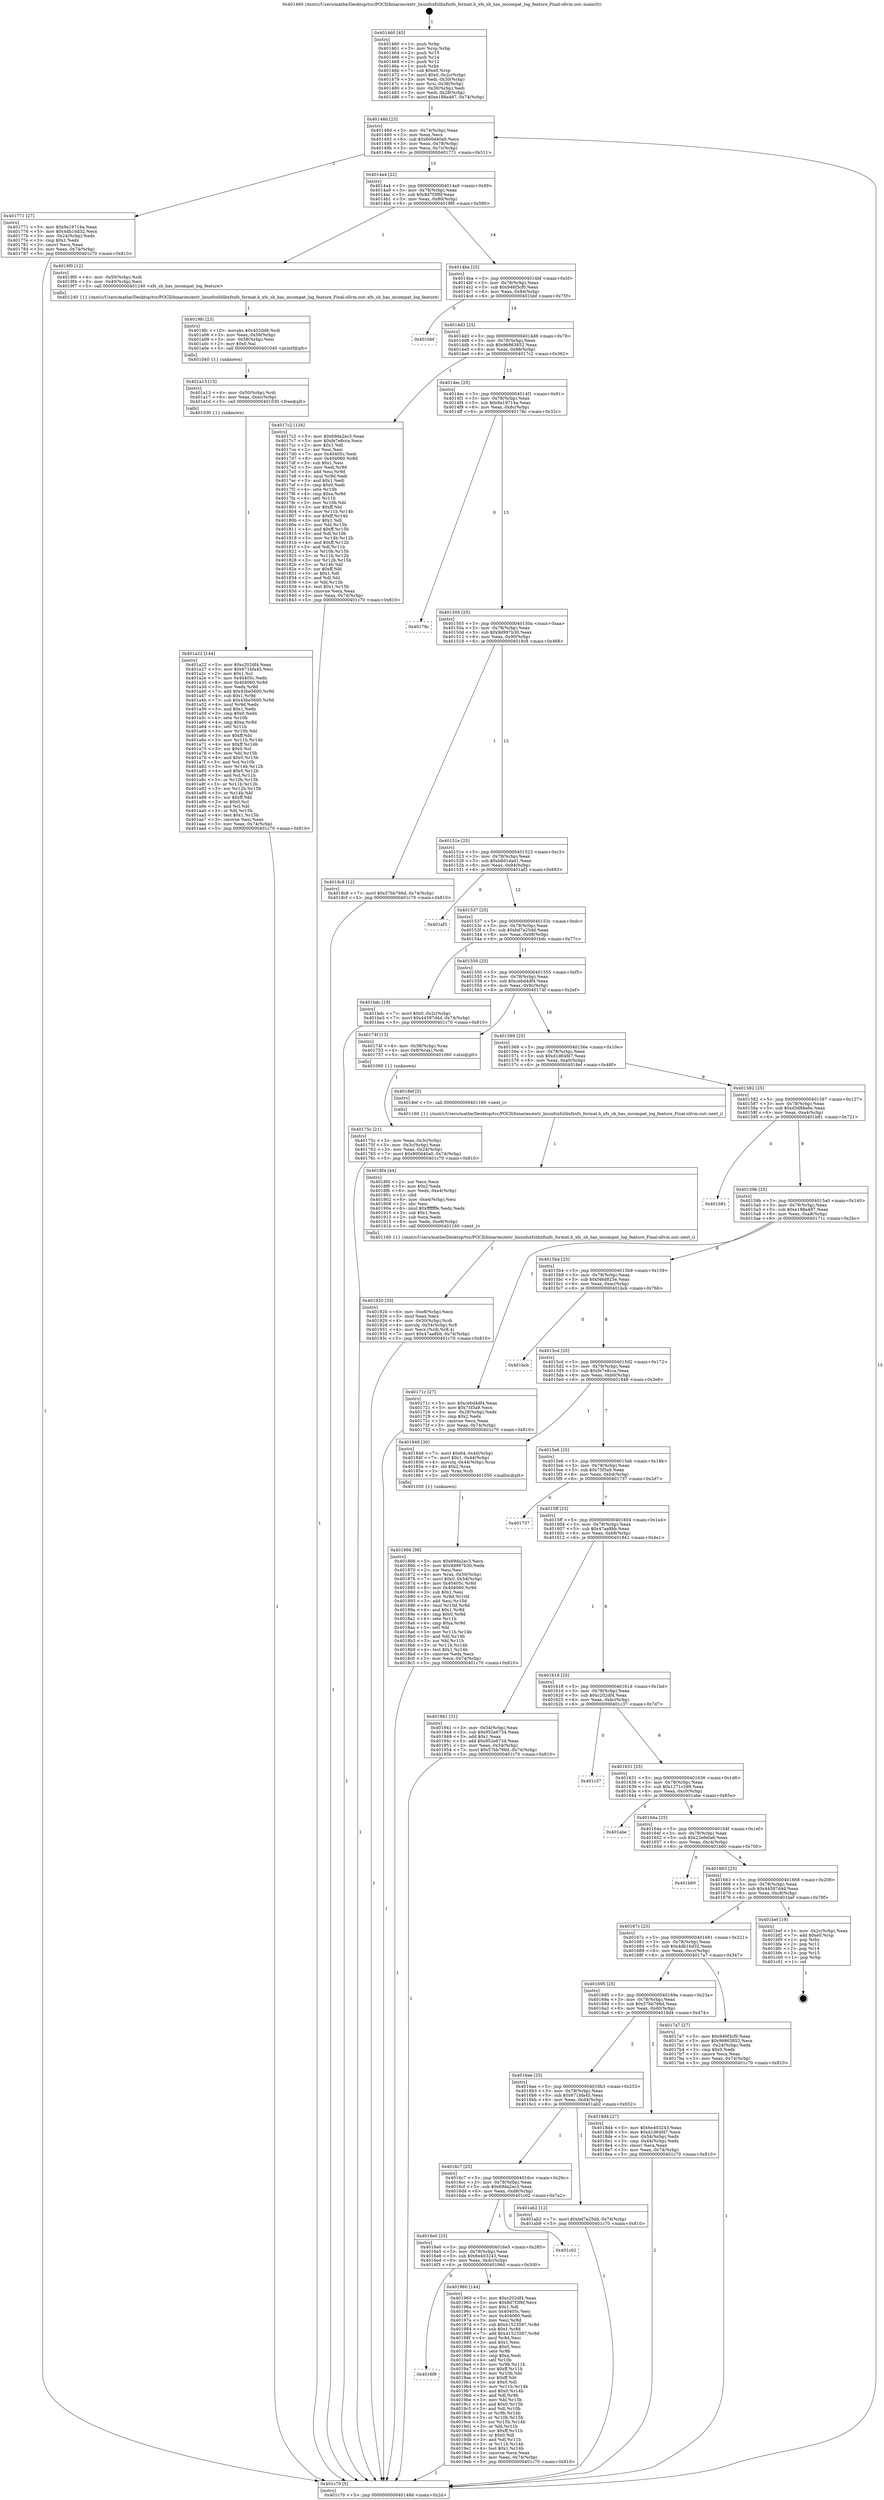 digraph "0x401460" {
  label = "0x401460 (/mnt/c/Users/mathe/Desktop/tcc/POCII/binaries/extr_linuxfsxfslibxfsxfs_format.h_xfs_sb_has_incompat_log_feature_Final-ollvm.out::main(0))"
  labelloc = "t"
  node[shape=record]

  Entry [label="",width=0.3,height=0.3,shape=circle,fillcolor=black,style=filled]
  "0x40148d" [label="{
     0x40148d [23]\l
     | [instrs]\l
     &nbsp;&nbsp;0x40148d \<+3\>: mov -0x74(%rbp),%eax\l
     &nbsp;&nbsp;0x401490 \<+2\>: mov %eax,%ecx\l
     &nbsp;&nbsp;0x401492 \<+6\>: sub $0x800d40a0,%ecx\l
     &nbsp;&nbsp;0x401498 \<+3\>: mov %eax,-0x78(%rbp)\l
     &nbsp;&nbsp;0x40149b \<+3\>: mov %ecx,-0x7c(%rbp)\l
     &nbsp;&nbsp;0x40149e \<+6\>: je 0000000000401771 \<main+0x311\>\l
  }"]
  "0x401771" [label="{
     0x401771 [27]\l
     | [instrs]\l
     &nbsp;&nbsp;0x401771 \<+5\>: mov $0x9a19714a,%eax\l
     &nbsp;&nbsp;0x401776 \<+5\>: mov $0x4db16d32,%ecx\l
     &nbsp;&nbsp;0x40177b \<+3\>: mov -0x24(%rbp),%edx\l
     &nbsp;&nbsp;0x40177e \<+3\>: cmp $0x1,%edx\l
     &nbsp;&nbsp;0x401781 \<+3\>: cmovl %ecx,%eax\l
     &nbsp;&nbsp;0x401784 \<+3\>: mov %eax,-0x74(%rbp)\l
     &nbsp;&nbsp;0x401787 \<+5\>: jmp 0000000000401c70 \<main+0x810\>\l
  }"]
  "0x4014a4" [label="{
     0x4014a4 [22]\l
     | [instrs]\l
     &nbsp;&nbsp;0x4014a4 \<+5\>: jmp 00000000004014a9 \<main+0x49\>\l
     &nbsp;&nbsp;0x4014a9 \<+3\>: mov -0x78(%rbp),%eax\l
     &nbsp;&nbsp;0x4014ac \<+5\>: sub $0x8d7f3f6f,%eax\l
     &nbsp;&nbsp;0x4014b1 \<+3\>: mov %eax,-0x80(%rbp)\l
     &nbsp;&nbsp;0x4014b4 \<+6\>: je 00000000004019f0 \<main+0x590\>\l
  }"]
  Exit [label="",width=0.3,height=0.3,shape=circle,fillcolor=black,style=filled,peripheries=2]
  "0x4019f0" [label="{
     0x4019f0 [12]\l
     | [instrs]\l
     &nbsp;&nbsp;0x4019f0 \<+4\>: mov -0x50(%rbp),%rdi\l
     &nbsp;&nbsp;0x4019f4 \<+3\>: mov -0x40(%rbp),%esi\l
     &nbsp;&nbsp;0x4019f7 \<+5\>: call 0000000000401240 \<xfs_sb_has_incompat_log_feature\>\l
     | [calls]\l
     &nbsp;&nbsp;0x401240 \{1\} (/mnt/c/Users/mathe/Desktop/tcc/POCII/binaries/extr_linuxfsxfslibxfsxfs_format.h_xfs_sb_has_incompat_log_feature_Final-ollvm.out::xfs_sb_has_incompat_log_feature)\l
  }"]
  "0x4014ba" [label="{
     0x4014ba [25]\l
     | [instrs]\l
     &nbsp;&nbsp;0x4014ba \<+5\>: jmp 00000000004014bf \<main+0x5f\>\l
     &nbsp;&nbsp;0x4014bf \<+3\>: mov -0x78(%rbp),%eax\l
     &nbsp;&nbsp;0x4014c2 \<+5\>: sub $0x946f3cf0,%eax\l
     &nbsp;&nbsp;0x4014c7 \<+6\>: mov %eax,-0x84(%rbp)\l
     &nbsp;&nbsp;0x4014cd \<+6\>: je 0000000000401bbf \<main+0x75f\>\l
  }"]
  "0x401a22" [label="{
     0x401a22 [144]\l
     | [instrs]\l
     &nbsp;&nbsp;0x401a22 \<+5\>: mov $0xc202df4,%eax\l
     &nbsp;&nbsp;0x401a27 \<+5\>: mov $0x671bfa45,%esi\l
     &nbsp;&nbsp;0x401a2c \<+2\>: mov $0x1,%cl\l
     &nbsp;&nbsp;0x401a2e \<+7\>: mov 0x40405c,%edx\l
     &nbsp;&nbsp;0x401a35 \<+8\>: mov 0x404060,%r8d\l
     &nbsp;&nbsp;0x401a3d \<+3\>: mov %edx,%r9d\l
     &nbsp;&nbsp;0x401a40 \<+7\>: add $0x43be5600,%r9d\l
     &nbsp;&nbsp;0x401a47 \<+4\>: sub $0x1,%r9d\l
     &nbsp;&nbsp;0x401a4b \<+7\>: sub $0x43be5600,%r9d\l
     &nbsp;&nbsp;0x401a52 \<+4\>: imul %r9d,%edx\l
     &nbsp;&nbsp;0x401a56 \<+3\>: and $0x1,%edx\l
     &nbsp;&nbsp;0x401a59 \<+3\>: cmp $0x0,%edx\l
     &nbsp;&nbsp;0x401a5c \<+4\>: sete %r10b\l
     &nbsp;&nbsp;0x401a60 \<+4\>: cmp $0xa,%r8d\l
     &nbsp;&nbsp;0x401a64 \<+4\>: setl %r11b\l
     &nbsp;&nbsp;0x401a68 \<+3\>: mov %r10b,%bl\l
     &nbsp;&nbsp;0x401a6b \<+3\>: xor $0xff,%bl\l
     &nbsp;&nbsp;0x401a6e \<+3\>: mov %r11b,%r14b\l
     &nbsp;&nbsp;0x401a71 \<+4\>: xor $0xff,%r14b\l
     &nbsp;&nbsp;0x401a75 \<+3\>: xor $0x0,%cl\l
     &nbsp;&nbsp;0x401a78 \<+3\>: mov %bl,%r15b\l
     &nbsp;&nbsp;0x401a7b \<+4\>: and $0x0,%r15b\l
     &nbsp;&nbsp;0x401a7f \<+3\>: and %cl,%r10b\l
     &nbsp;&nbsp;0x401a82 \<+3\>: mov %r14b,%r12b\l
     &nbsp;&nbsp;0x401a85 \<+4\>: and $0x0,%r12b\l
     &nbsp;&nbsp;0x401a89 \<+3\>: and %cl,%r11b\l
     &nbsp;&nbsp;0x401a8c \<+3\>: or %r10b,%r15b\l
     &nbsp;&nbsp;0x401a8f \<+3\>: or %r11b,%r12b\l
     &nbsp;&nbsp;0x401a92 \<+3\>: xor %r12b,%r15b\l
     &nbsp;&nbsp;0x401a95 \<+3\>: or %r14b,%bl\l
     &nbsp;&nbsp;0x401a98 \<+3\>: xor $0xff,%bl\l
     &nbsp;&nbsp;0x401a9b \<+3\>: or $0x0,%cl\l
     &nbsp;&nbsp;0x401a9e \<+2\>: and %cl,%bl\l
     &nbsp;&nbsp;0x401aa0 \<+3\>: or %bl,%r15b\l
     &nbsp;&nbsp;0x401aa3 \<+4\>: test $0x1,%r15b\l
     &nbsp;&nbsp;0x401aa7 \<+3\>: cmovne %esi,%eax\l
     &nbsp;&nbsp;0x401aaa \<+3\>: mov %eax,-0x74(%rbp)\l
     &nbsp;&nbsp;0x401aad \<+5\>: jmp 0000000000401c70 \<main+0x810\>\l
  }"]
  "0x401bbf" [label="{
     0x401bbf\l
  }", style=dashed]
  "0x4014d3" [label="{
     0x4014d3 [25]\l
     | [instrs]\l
     &nbsp;&nbsp;0x4014d3 \<+5\>: jmp 00000000004014d8 \<main+0x78\>\l
     &nbsp;&nbsp;0x4014d8 \<+3\>: mov -0x78(%rbp),%eax\l
     &nbsp;&nbsp;0x4014db \<+5\>: sub $0x96863852,%eax\l
     &nbsp;&nbsp;0x4014e0 \<+6\>: mov %eax,-0x88(%rbp)\l
     &nbsp;&nbsp;0x4014e6 \<+6\>: je 00000000004017c2 \<main+0x362\>\l
  }"]
  "0x401a13" [label="{
     0x401a13 [15]\l
     | [instrs]\l
     &nbsp;&nbsp;0x401a13 \<+4\>: mov -0x50(%rbp),%rdi\l
     &nbsp;&nbsp;0x401a17 \<+6\>: mov %eax,-0xec(%rbp)\l
     &nbsp;&nbsp;0x401a1d \<+5\>: call 0000000000401030 \<free@plt\>\l
     | [calls]\l
     &nbsp;&nbsp;0x401030 \{1\} (unknown)\l
  }"]
  "0x4017c2" [label="{
     0x4017c2 [134]\l
     | [instrs]\l
     &nbsp;&nbsp;0x4017c2 \<+5\>: mov $0x69da2ec3,%eax\l
     &nbsp;&nbsp;0x4017c7 \<+5\>: mov $0xfe7e8cca,%ecx\l
     &nbsp;&nbsp;0x4017cc \<+2\>: mov $0x1,%dl\l
     &nbsp;&nbsp;0x4017ce \<+2\>: xor %esi,%esi\l
     &nbsp;&nbsp;0x4017d0 \<+7\>: mov 0x40405c,%edi\l
     &nbsp;&nbsp;0x4017d7 \<+8\>: mov 0x404060,%r8d\l
     &nbsp;&nbsp;0x4017df \<+3\>: sub $0x1,%esi\l
     &nbsp;&nbsp;0x4017e2 \<+3\>: mov %edi,%r9d\l
     &nbsp;&nbsp;0x4017e5 \<+3\>: add %esi,%r9d\l
     &nbsp;&nbsp;0x4017e8 \<+4\>: imul %r9d,%edi\l
     &nbsp;&nbsp;0x4017ec \<+3\>: and $0x1,%edi\l
     &nbsp;&nbsp;0x4017ef \<+3\>: cmp $0x0,%edi\l
     &nbsp;&nbsp;0x4017f2 \<+4\>: sete %r10b\l
     &nbsp;&nbsp;0x4017f6 \<+4\>: cmp $0xa,%r8d\l
     &nbsp;&nbsp;0x4017fa \<+4\>: setl %r11b\l
     &nbsp;&nbsp;0x4017fe \<+3\>: mov %r10b,%bl\l
     &nbsp;&nbsp;0x401801 \<+3\>: xor $0xff,%bl\l
     &nbsp;&nbsp;0x401804 \<+3\>: mov %r11b,%r14b\l
     &nbsp;&nbsp;0x401807 \<+4\>: xor $0xff,%r14b\l
     &nbsp;&nbsp;0x40180b \<+3\>: xor $0x1,%dl\l
     &nbsp;&nbsp;0x40180e \<+3\>: mov %bl,%r15b\l
     &nbsp;&nbsp;0x401811 \<+4\>: and $0xff,%r15b\l
     &nbsp;&nbsp;0x401815 \<+3\>: and %dl,%r10b\l
     &nbsp;&nbsp;0x401818 \<+3\>: mov %r14b,%r12b\l
     &nbsp;&nbsp;0x40181b \<+4\>: and $0xff,%r12b\l
     &nbsp;&nbsp;0x40181f \<+3\>: and %dl,%r11b\l
     &nbsp;&nbsp;0x401822 \<+3\>: or %r10b,%r15b\l
     &nbsp;&nbsp;0x401825 \<+3\>: or %r11b,%r12b\l
     &nbsp;&nbsp;0x401828 \<+3\>: xor %r12b,%r15b\l
     &nbsp;&nbsp;0x40182b \<+3\>: or %r14b,%bl\l
     &nbsp;&nbsp;0x40182e \<+3\>: xor $0xff,%bl\l
     &nbsp;&nbsp;0x401831 \<+3\>: or $0x1,%dl\l
     &nbsp;&nbsp;0x401834 \<+2\>: and %dl,%bl\l
     &nbsp;&nbsp;0x401836 \<+3\>: or %bl,%r15b\l
     &nbsp;&nbsp;0x401839 \<+4\>: test $0x1,%r15b\l
     &nbsp;&nbsp;0x40183d \<+3\>: cmovne %ecx,%eax\l
     &nbsp;&nbsp;0x401840 \<+3\>: mov %eax,-0x74(%rbp)\l
     &nbsp;&nbsp;0x401843 \<+5\>: jmp 0000000000401c70 \<main+0x810\>\l
  }"]
  "0x4014ec" [label="{
     0x4014ec [25]\l
     | [instrs]\l
     &nbsp;&nbsp;0x4014ec \<+5\>: jmp 00000000004014f1 \<main+0x91\>\l
     &nbsp;&nbsp;0x4014f1 \<+3\>: mov -0x78(%rbp),%eax\l
     &nbsp;&nbsp;0x4014f4 \<+5\>: sub $0x9a19714a,%eax\l
     &nbsp;&nbsp;0x4014f9 \<+6\>: mov %eax,-0x8c(%rbp)\l
     &nbsp;&nbsp;0x4014ff \<+6\>: je 000000000040178c \<main+0x32c\>\l
  }"]
  "0x4019fc" [label="{
     0x4019fc [23]\l
     | [instrs]\l
     &nbsp;&nbsp;0x4019fc \<+10\>: movabs $0x4020d6,%rdi\l
     &nbsp;&nbsp;0x401a06 \<+3\>: mov %eax,-0x58(%rbp)\l
     &nbsp;&nbsp;0x401a09 \<+3\>: mov -0x58(%rbp),%esi\l
     &nbsp;&nbsp;0x401a0c \<+2\>: mov $0x0,%al\l
     &nbsp;&nbsp;0x401a0e \<+5\>: call 0000000000401040 \<printf@plt\>\l
     | [calls]\l
     &nbsp;&nbsp;0x401040 \{1\} (unknown)\l
  }"]
  "0x40178c" [label="{
     0x40178c\l
  }", style=dashed]
  "0x401505" [label="{
     0x401505 [25]\l
     | [instrs]\l
     &nbsp;&nbsp;0x401505 \<+5\>: jmp 000000000040150a \<main+0xaa\>\l
     &nbsp;&nbsp;0x40150a \<+3\>: mov -0x78(%rbp),%eax\l
     &nbsp;&nbsp;0x40150d \<+5\>: sub $0x9d997b30,%eax\l
     &nbsp;&nbsp;0x401512 \<+6\>: mov %eax,-0x90(%rbp)\l
     &nbsp;&nbsp;0x401518 \<+6\>: je 00000000004018c8 \<main+0x468\>\l
  }"]
  "0x4016f9" [label="{
     0x4016f9\l
  }", style=dashed]
  "0x4018c8" [label="{
     0x4018c8 [12]\l
     | [instrs]\l
     &nbsp;&nbsp;0x4018c8 \<+7\>: movl $0x57bb766d,-0x74(%rbp)\l
     &nbsp;&nbsp;0x4018cf \<+5\>: jmp 0000000000401c70 \<main+0x810\>\l
  }"]
  "0x40151e" [label="{
     0x40151e [25]\l
     | [instrs]\l
     &nbsp;&nbsp;0x40151e \<+5\>: jmp 0000000000401523 \<main+0xc3\>\l
     &nbsp;&nbsp;0x401523 \<+3\>: mov -0x78(%rbp),%eax\l
     &nbsp;&nbsp;0x401526 \<+5\>: sub $0xb8d1dad1,%eax\l
     &nbsp;&nbsp;0x40152b \<+6\>: mov %eax,-0x94(%rbp)\l
     &nbsp;&nbsp;0x401531 \<+6\>: je 0000000000401af3 \<main+0x693\>\l
  }"]
  "0x401960" [label="{
     0x401960 [144]\l
     | [instrs]\l
     &nbsp;&nbsp;0x401960 \<+5\>: mov $0xc202df4,%eax\l
     &nbsp;&nbsp;0x401965 \<+5\>: mov $0x8d7f3f6f,%ecx\l
     &nbsp;&nbsp;0x40196a \<+2\>: mov $0x1,%dl\l
     &nbsp;&nbsp;0x40196c \<+7\>: mov 0x40405c,%esi\l
     &nbsp;&nbsp;0x401973 \<+7\>: mov 0x404060,%edi\l
     &nbsp;&nbsp;0x40197a \<+3\>: mov %esi,%r8d\l
     &nbsp;&nbsp;0x40197d \<+7\>: sub $0x41523587,%r8d\l
     &nbsp;&nbsp;0x401984 \<+4\>: sub $0x1,%r8d\l
     &nbsp;&nbsp;0x401988 \<+7\>: add $0x41523587,%r8d\l
     &nbsp;&nbsp;0x40198f \<+4\>: imul %r8d,%esi\l
     &nbsp;&nbsp;0x401993 \<+3\>: and $0x1,%esi\l
     &nbsp;&nbsp;0x401996 \<+3\>: cmp $0x0,%esi\l
     &nbsp;&nbsp;0x401999 \<+4\>: sete %r9b\l
     &nbsp;&nbsp;0x40199d \<+3\>: cmp $0xa,%edi\l
     &nbsp;&nbsp;0x4019a0 \<+4\>: setl %r10b\l
     &nbsp;&nbsp;0x4019a4 \<+3\>: mov %r9b,%r11b\l
     &nbsp;&nbsp;0x4019a7 \<+4\>: xor $0xff,%r11b\l
     &nbsp;&nbsp;0x4019ab \<+3\>: mov %r10b,%bl\l
     &nbsp;&nbsp;0x4019ae \<+3\>: xor $0xff,%bl\l
     &nbsp;&nbsp;0x4019b1 \<+3\>: xor $0x0,%dl\l
     &nbsp;&nbsp;0x4019b4 \<+3\>: mov %r11b,%r14b\l
     &nbsp;&nbsp;0x4019b7 \<+4\>: and $0x0,%r14b\l
     &nbsp;&nbsp;0x4019bb \<+3\>: and %dl,%r9b\l
     &nbsp;&nbsp;0x4019be \<+3\>: mov %bl,%r15b\l
     &nbsp;&nbsp;0x4019c1 \<+4\>: and $0x0,%r15b\l
     &nbsp;&nbsp;0x4019c5 \<+3\>: and %dl,%r10b\l
     &nbsp;&nbsp;0x4019c8 \<+3\>: or %r9b,%r14b\l
     &nbsp;&nbsp;0x4019cb \<+3\>: or %r10b,%r15b\l
     &nbsp;&nbsp;0x4019ce \<+3\>: xor %r15b,%r14b\l
     &nbsp;&nbsp;0x4019d1 \<+3\>: or %bl,%r11b\l
     &nbsp;&nbsp;0x4019d4 \<+4\>: xor $0xff,%r11b\l
     &nbsp;&nbsp;0x4019d8 \<+3\>: or $0x0,%dl\l
     &nbsp;&nbsp;0x4019db \<+3\>: and %dl,%r11b\l
     &nbsp;&nbsp;0x4019de \<+3\>: or %r11b,%r14b\l
     &nbsp;&nbsp;0x4019e1 \<+4\>: test $0x1,%r14b\l
     &nbsp;&nbsp;0x4019e5 \<+3\>: cmovne %ecx,%eax\l
     &nbsp;&nbsp;0x4019e8 \<+3\>: mov %eax,-0x74(%rbp)\l
     &nbsp;&nbsp;0x4019eb \<+5\>: jmp 0000000000401c70 \<main+0x810\>\l
  }"]
  "0x401af3" [label="{
     0x401af3\l
  }", style=dashed]
  "0x401537" [label="{
     0x401537 [25]\l
     | [instrs]\l
     &nbsp;&nbsp;0x401537 \<+5\>: jmp 000000000040153c \<main+0xdc\>\l
     &nbsp;&nbsp;0x40153c \<+3\>: mov -0x78(%rbp),%eax\l
     &nbsp;&nbsp;0x40153f \<+5\>: sub $0xbd7a25dd,%eax\l
     &nbsp;&nbsp;0x401544 \<+6\>: mov %eax,-0x98(%rbp)\l
     &nbsp;&nbsp;0x40154a \<+6\>: je 0000000000401bdc \<main+0x77c\>\l
  }"]
  "0x4016e0" [label="{
     0x4016e0 [25]\l
     | [instrs]\l
     &nbsp;&nbsp;0x4016e0 \<+5\>: jmp 00000000004016e5 \<main+0x285\>\l
     &nbsp;&nbsp;0x4016e5 \<+3\>: mov -0x78(%rbp),%eax\l
     &nbsp;&nbsp;0x4016e8 \<+5\>: sub $0x6e403243,%eax\l
     &nbsp;&nbsp;0x4016ed \<+6\>: mov %eax,-0xdc(%rbp)\l
     &nbsp;&nbsp;0x4016f3 \<+6\>: je 0000000000401960 \<main+0x500\>\l
  }"]
  "0x401bdc" [label="{
     0x401bdc [19]\l
     | [instrs]\l
     &nbsp;&nbsp;0x401bdc \<+7\>: movl $0x0,-0x2c(%rbp)\l
     &nbsp;&nbsp;0x401be3 \<+7\>: movl $0x44597d4d,-0x74(%rbp)\l
     &nbsp;&nbsp;0x401bea \<+5\>: jmp 0000000000401c70 \<main+0x810\>\l
  }"]
  "0x401550" [label="{
     0x401550 [25]\l
     | [instrs]\l
     &nbsp;&nbsp;0x401550 \<+5\>: jmp 0000000000401555 \<main+0xf5\>\l
     &nbsp;&nbsp;0x401555 \<+3\>: mov -0x78(%rbp),%eax\l
     &nbsp;&nbsp;0x401558 \<+5\>: sub $0xcebd4df4,%eax\l
     &nbsp;&nbsp;0x40155d \<+6\>: mov %eax,-0x9c(%rbp)\l
     &nbsp;&nbsp;0x401563 \<+6\>: je 000000000040174f \<main+0x2ef\>\l
  }"]
  "0x401c02" [label="{
     0x401c02\l
  }", style=dashed]
  "0x40174f" [label="{
     0x40174f [13]\l
     | [instrs]\l
     &nbsp;&nbsp;0x40174f \<+4\>: mov -0x38(%rbp),%rax\l
     &nbsp;&nbsp;0x401753 \<+4\>: mov 0x8(%rax),%rdi\l
     &nbsp;&nbsp;0x401757 \<+5\>: call 0000000000401060 \<atoi@plt\>\l
     | [calls]\l
     &nbsp;&nbsp;0x401060 \{1\} (unknown)\l
  }"]
  "0x401569" [label="{
     0x401569 [25]\l
     | [instrs]\l
     &nbsp;&nbsp;0x401569 \<+5\>: jmp 000000000040156e \<main+0x10e\>\l
     &nbsp;&nbsp;0x40156e \<+3\>: mov -0x78(%rbp),%eax\l
     &nbsp;&nbsp;0x401571 \<+5\>: sub $0xd1d64fd7,%eax\l
     &nbsp;&nbsp;0x401576 \<+6\>: mov %eax,-0xa0(%rbp)\l
     &nbsp;&nbsp;0x40157c \<+6\>: je 00000000004018ef \<main+0x48f\>\l
  }"]
  "0x4016c7" [label="{
     0x4016c7 [25]\l
     | [instrs]\l
     &nbsp;&nbsp;0x4016c7 \<+5\>: jmp 00000000004016cc \<main+0x26c\>\l
     &nbsp;&nbsp;0x4016cc \<+3\>: mov -0x78(%rbp),%eax\l
     &nbsp;&nbsp;0x4016cf \<+5\>: sub $0x69da2ec3,%eax\l
     &nbsp;&nbsp;0x4016d4 \<+6\>: mov %eax,-0xd8(%rbp)\l
     &nbsp;&nbsp;0x4016da \<+6\>: je 0000000000401c02 \<main+0x7a2\>\l
  }"]
  "0x4018ef" [label="{
     0x4018ef [5]\l
     | [instrs]\l
     &nbsp;&nbsp;0x4018ef \<+5\>: call 0000000000401160 \<next_i\>\l
     | [calls]\l
     &nbsp;&nbsp;0x401160 \{1\} (/mnt/c/Users/mathe/Desktop/tcc/POCII/binaries/extr_linuxfsxfslibxfsxfs_format.h_xfs_sb_has_incompat_log_feature_Final-ollvm.out::next_i)\l
  }"]
  "0x401582" [label="{
     0x401582 [25]\l
     | [instrs]\l
     &nbsp;&nbsp;0x401582 \<+5\>: jmp 0000000000401587 \<main+0x127\>\l
     &nbsp;&nbsp;0x401587 \<+3\>: mov -0x78(%rbp),%eax\l
     &nbsp;&nbsp;0x40158a \<+5\>: sub $0xd3d88a6e,%eax\l
     &nbsp;&nbsp;0x40158f \<+6\>: mov %eax,-0xa4(%rbp)\l
     &nbsp;&nbsp;0x401595 \<+6\>: je 0000000000401b81 \<main+0x721\>\l
  }"]
  "0x401ab2" [label="{
     0x401ab2 [12]\l
     | [instrs]\l
     &nbsp;&nbsp;0x401ab2 \<+7\>: movl $0xbd7a25dd,-0x74(%rbp)\l
     &nbsp;&nbsp;0x401ab9 \<+5\>: jmp 0000000000401c70 \<main+0x810\>\l
  }"]
  "0x401b81" [label="{
     0x401b81\l
  }", style=dashed]
  "0x40159b" [label="{
     0x40159b [25]\l
     | [instrs]\l
     &nbsp;&nbsp;0x40159b \<+5\>: jmp 00000000004015a0 \<main+0x140\>\l
     &nbsp;&nbsp;0x4015a0 \<+3\>: mov -0x78(%rbp),%eax\l
     &nbsp;&nbsp;0x4015a3 \<+5\>: sub $0xe188a487,%eax\l
     &nbsp;&nbsp;0x4015a8 \<+6\>: mov %eax,-0xa8(%rbp)\l
     &nbsp;&nbsp;0x4015ae \<+6\>: je 000000000040171c \<main+0x2bc\>\l
  }"]
  "0x401920" [label="{
     0x401920 [33]\l
     | [instrs]\l
     &nbsp;&nbsp;0x401920 \<+6\>: mov -0xe8(%rbp),%ecx\l
     &nbsp;&nbsp;0x401926 \<+3\>: imul %eax,%ecx\l
     &nbsp;&nbsp;0x401929 \<+4\>: mov -0x50(%rbp),%rdi\l
     &nbsp;&nbsp;0x40192d \<+4\>: movslq -0x54(%rbp),%r8\l
     &nbsp;&nbsp;0x401931 \<+4\>: mov %ecx,(%rdi,%r8,4)\l
     &nbsp;&nbsp;0x401935 \<+7\>: movl $0x47aa8bb,-0x74(%rbp)\l
     &nbsp;&nbsp;0x40193c \<+5\>: jmp 0000000000401c70 \<main+0x810\>\l
  }"]
  "0x40171c" [label="{
     0x40171c [27]\l
     | [instrs]\l
     &nbsp;&nbsp;0x40171c \<+5\>: mov $0xcebd4df4,%eax\l
     &nbsp;&nbsp;0x401721 \<+5\>: mov $0x75f3a9,%ecx\l
     &nbsp;&nbsp;0x401726 \<+3\>: mov -0x28(%rbp),%edx\l
     &nbsp;&nbsp;0x401729 \<+3\>: cmp $0x2,%edx\l
     &nbsp;&nbsp;0x40172c \<+3\>: cmovne %ecx,%eax\l
     &nbsp;&nbsp;0x40172f \<+3\>: mov %eax,-0x74(%rbp)\l
     &nbsp;&nbsp;0x401732 \<+5\>: jmp 0000000000401c70 \<main+0x810\>\l
  }"]
  "0x4015b4" [label="{
     0x4015b4 [25]\l
     | [instrs]\l
     &nbsp;&nbsp;0x4015b4 \<+5\>: jmp 00000000004015b9 \<main+0x159\>\l
     &nbsp;&nbsp;0x4015b9 \<+3\>: mov -0x78(%rbp),%eax\l
     &nbsp;&nbsp;0x4015bc \<+5\>: sub $0xf46d825e,%eax\l
     &nbsp;&nbsp;0x4015c1 \<+6\>: mov %eax,-0xac(%rbp)\l
     &nbsp;&nbsp;0x4015c7 \<+6\>: je 0000000000401bcb \<main+0x76b\>\l
  }"]
  "0x401c70" [label="{
     0x401c70 [5]\l
     | [instrs]\l
     &nbsp;&nbsp;0x401c70 \<+5\>: jmp 000000000040148d \<main+0x2d\>\l
  }"]
  "0x401460" [label="{
     0x401460 [45]\l
     | [instrs]\l
     &nbsp;&nbsp;0x401460 \<+1\>: push %rbp\l
     &nbsp;&nbsp;0x401461 \<+3\>: mov %rsp,%rbp\l
     &nbsp;&nbsp;0x401464 \<+2\>: push %r15\l
     &nbsp;&nbsp;0x401466 \<+2\>: push %r14\l
     &nbsp;&nbsp;0x401468 \<+2\>: push %r12\l
     &nbsp;&nbsp;0x40146a \<+1\>: push %rbx\l
     &nbsp;&nbsp;0x40146b \<+7\>: sub $0xe0,%rsp\l
     &nbsp;&nbsp;0x401472 \<+7\>: movl $0x0,-0x2c(%rbp)\l
     &nbsp;&nbsp;0x401479 \<+3\>: mov %edi,-0x30(%rbp)\l
     &nbsp;&nbsp;0x40147c \<+4\>: mov %rsi,-0x38(%rbp)\l
     &nbsp;&nbsp;0x401480 \<+3\>: mov -0x30(%rbp),%edi\l
     &nbsp;&nbsp;0x401483 \<+3\>: mov %edi,-0x28(%rbp)\l
     &nbsp;&nbsp;0x401486 \<+7\>: movl $0xe188a487,-0x74(%rbp)\l
  }"]
  "0x40175c" [label="{
     0x40175c [21]\l
     | [instrs]\l
     &nbsp;&nbsp;0x40175c \<+3\>: mov %eax,-0x3c(%rbp)\l
     &nbsp;&nbsp;0x40175f \<+3\>: mov -0x3c(%rbp),%eax\l
     &nbsp;&nbsp;0x401762 \<+3\>: mov %eax,-0x24(%rbp)\l
     &nbsp;&nbsp;0x401765 \<+7\>: movl $0x800d40a0,-0x74(%rbp)\l
     &nbsp;&nbsp;0x40176c \<+5\>: jmp 0000000000401c70 \<main+0x810\>\l
  }"]
  "0x4018f4" [label="{
     0x4018f4 [44]\l
     | [instrs]\l
     &nbsp;&nbsp;0x4018f4 \<+2\>: xor %ecx,%ecx\l
     &nbsp;&nbsp;0x4018f6 \<+5\>: mov $0x2,%edx\l
     &nbsp;&nbsp;0x4018fb \<+6\>: mov %edx,-0xe4(%rbp)\l
     &nbsp;&nbsp;0x401901 \<+1\>: cltd\l
     &nbsp;&nbsp;0x401902 \<+6\>: mov -0xe4(%rbp),%esi\l
     &nbsp;&nbsp;0x401908 \<+2\>: idiv %esi\l
     &nbsp;&nbsp;0x40190a \<+6\>: imul $0xfffffffe,%edx,%edx\l
     &nbsp;&nbsp;0x401910 \<+3\>: sub $0x1,%ecx\l
     &nbsp;&nbsp;0x401913 \<+2\>: sub %ecx,%edx\l
     &nbsp;&nbsp;0x401915 \<+6\>: mov %edx,-0xe8(%rbp)\l
     &nbsp;&nbsp;0x40191b \<+5\>: call 0000000000401160 \<next_i\>\l
     | [calls]\l
     &nbsp;&nbsp;0x401160 \{1\} (/mnt/c/Users/mathe/Desktop/tcc/POCII/binaries/extr_linuxfsxfslibxfsxfs_format.h_xfs_sb_has_incompat_log_feature_Final-ollvm.out::next_i)\l
  }"]
  "0x401bcb" [label="{
     0x401bcb\l
  }", style=dashed]
  "0x4015cd" [label="{
     0x4015cd [25]\l
     | [instrs]\l
     &nbsp;&nbsp;0x4015cd \<+5\>: jmp 00000000004015d2 \<main+0x172\>\l
     &nbsp;&nbsp;0x4015d2 \<+3\>: mov -0x78(%rbp),%eax\l
     &nbsp;&nbsp;0x4015d5 \<+5\>: sub $0xfe7e8cca,%eax\l
     &nbsp;&nbsp;0x4015da \<+6\>: mov %eax,-0xb0(%rbp)\l
     &nbsp;&nbsp;0x4015e0 \<+6\>: je 0000000000401848 \<main+0x3e8\>\l
  }"]
  "0x4016ae" [label="{
     0x4016ae [25]\l
     | [instrs]\l
     &nbsp;&nbsp;0x4016ae \<+5\>: jmp 00000000004016b3 \<main+0x253\>\l
     &nbsp;&nbsp;0x4016b3 \<+3\>: mov -0x78(%rbp),%eax\l
     &nbsp;&nbsp;0x4016b6 \<+5\>: sub $0x671bfa45,%eax\l
     &nbsp;&nbsp;0x4016bb \<+6\>: mov %eax,-0xd4(%rbp)\l
     &nbsp;&nbsp;0x4016c1 \<+6\>: je 0000000000401ab2 \<main+0x652\>\l
  }"]
  "0x401848" [label="{
     0x401848 [30]\l
     | [instrs]\l
     &nbsp;&nbsp;0x401848 \<+7\>: movl $0x64,-0x40(%rbp)\l
     &nbsp;&nbsp;0x40184f \<+7\>: movl $0x1,-0x44(%rbp)\l
     &nbsp;&nbsp;0x401856 \<+4\>: movslq -0x44(%rbp),%rax\l
     &nbsp;&nbsp;0x40185a \<+4\>: shl $0x2,%rax\l
     &nbsp;&nbsp;0x40185e \<+3\>: mov %rax,%rdi\l
     &nbsp;&nbsp;0x401861 \<+5\>: call 0000000000401050 \<malloc@plt\>\l
     | [calls]\l
     &nbsp;&nbsp;0x401050 \{1\} (unknown)\l
  }"]
  "0x4015e6" [label="{
     0x4015e6 [25]\l
     | [instrs]\l
     &nbsp;&nbsp;0x4015e6 \<+5\>: jmp 00000000004015eb \<main+0x18b\>\l
     &nbsp;&nbsp;0x4015eb \<+3\>: mov -0x78(%rbp),%eax\l
     &nbsp;&nbsp;0x4015ee \<+5\>: sub $0x75f3a9,%eax\l
     &nbsp;&nbsp;0x4015f3 \<+6\>: mov %eax,-0xb4(%rbp)\l
     &nbsp;&nbsp;0x4015f9 \<+6\>: je 0000000000401737 \<main+0x2d7\>\l
  }"]
  "0x4018d4" [label="{
     0x4018d4 [27]\l
     | [instrs]\l
     &nbsp;&nbsp;0x4018d4 \<+5\>: mov $0x6e403243,%eax\l
     &nbsp;&nbsp;0x4018d9 \<+5\>: mov $0xd1d64fd7,%ecx\l
     &nbsp;&nbsp;0x4018de \<+3\>: mov -0x54(%rbp),%edx\l
     &nbsp;&nbsp;0x4018e1 \<+3\>: cmp -0x44(%rbp),%edx\l
     &nbsp;&nbsp;0x4018e4 \<+3\>: cmovl %ecx,%eax\l
     &nbsp;&nbsp;0x4018e7 \<+3\>: mov %eax,-0x74(%rbp)\l
     &nbsp;&nbsp;0x4018ea \<+5\>: jmp 0000000000401c70 \<main+0x810\>\l
  }"]
  "0x401737" [label="{
     0x401737\l
  }", style=dashed]
  "0x4015ff" [label="{
     0x4015ff [25]\l
     | [instrs]\l
     &nbsp;&nbsp;0x4015ff \<+5\>: jmp 0000000000401604 \<main+0x1a4\>\l
     &nbsp;&nbsp;0x401604 \<+3\>: mov -0x78(%rbp),%eax\l
     &nbsp;&nbsp;0x401607 \<+5\>: sub $0x47aa8bb,%eax\l
     &nbsp;&nbsp;0x40160c \<+6\>: mov %eax,-0xb8(%rbp)\l
     &nbsp;&nbsp;0x401612 \<+6\>: je 0000000000401941 \<main+0x4e1\>\l
  }"]
  "0x401866" [label="{
     0x401866 [98]\l
     | [instrs]\l
     &nbsp;&nbsp;0x401866 \<+5\>: mov $0x69da2ec3,%ecx\l
     &nbsp;&nbsp;0x40186b \<+5\>: mov $0x9d997b30,%edx\l
     &nbsp;&nbsp;0x401870 \<+2\>: xor %esi,%esi\l
     &nbsp;&nbsp;0x401872 \<+4\>: mov %rax,-0x50(%rbp)\l
     &nbsp;&nbsp;0x401876 \<+7\>: movl $0x0,-0x54(%rbp)\l
     &nbsp;&nbsp;0x40187d \<+8\>: mov 0x40405c,%r8d\l
     &nbsp;&nbsp;0x401885 \<+8\>: mov 0x404060,%r9d\l
     &nbsp;&nbsp;0x40188d \<+3\>: sub $0x1,%esi\l
     &nbsp;&nbsp;0x401890 \<+3\>: mov %r8d,%r10d\l
     &nbsp;&nbsp;0x401893 \<+3\>: add %esi,%r10d\l
     &nbsp;&nbsp;0x401896 \<+4\>: imul %r10d,%r8d\l
     &nbsp;&nbsp;0x40189a \<+4\>: and $0x1,%r8d\l
     &nbsp;&nbsp;0x40189e \<+4\>: cmp $0x0,%r8d\l
     &nbsp;&nbsp;0x4018a2 \<+4\>: sete %r11b\l
     &nbsp;&nbsp;0x4018a6 \<+4\>: cmp $0xa,%r9d\l
     &nbsp;&nbsp;0x4018aa \<+3\>: setl %bl\l
     &nbsp;&nbsp;0x4018ad \<+3\>: mov %r11b,%r14b\l
     &nbsp;&nbsp;0x4018b0 \<+3\>: and %bl,%r14b\l
     &nbsp;&nbsp;0x4018b3 \<+3\>: xor %bl,%r11b\l
     &nbsp;&nbsp;0x4018b6 \<+3\>: or %r11b,%r14b\l
     &nbsp;&nbsp;0x4018b9 \<+4\>: test $0x1,%r14b\l
     &nbsp;&nbsp;0x4018bd \<+3\>: cmovne %edx,%ecx\l
     &nbsp;&nbsp;0x4018c0 \<+3\>: mov %ecx,-0x74(%rbp)\l
     &nbsp;&nbsp;0x4018c3 \<+5\>: jmp 0000000000401c70 \<main+0x810\>\l
  }"]
  "0x401941" [label="{
     0x401941 [31]\l
     | [instrs]\l
     &nbsp;&nbsp;0x401941 \<+3\>: mov -0x54(%rbp),%eax\l
     &nbsp;&nbsp;0x401944 \<+5\>: sub $0x952e6734,%eax\l
     &nbsp;&nbsp;0x401949 \<+3\>: add $0x1,%eax\l
     &nbsp;&nbsp;0x40194c \<+5\>: add $0x952e6734,%eax\l
     &nbsp;&nbsp;0x401951 \<+3\>: mov %eax,-0x54(%rbp)\l
     &nbsp;&nbsp;0x401954 \<+7\>: movl $0x57bb766d,-0x74(%rbp)\l
     &nbsp;&nbsp;0x40195b \<+5\>: jmp 0000000000401c70 \<main+0x810\>\l
  }"]
  "0x401618" [label="{
     0x401618 [25]\l
     | [instrs]\l
     &nbsp;&nbsp;0x401618 \<+5\>: jmp 000000000040161d \<main+0x1bd\>\l
     &nbsp;&nbsp;0x40161d \<+3\>: mov -0x78(%rbp),%eax\l
     &nbsp;&nbsp;0x401620 \<+5\>: sub $0xc202df4,%eax\l
     &nbsp;&nbsp;0x401625 \<+6\>: mov %eax,-0xbc(%rbp)\l
     &nbsp;&nbsp;0x40162b \<+6\>: je 0000000000401c37 \<main+0x7d7\>\l
  }"]
  "0x401695" [label="{
     0x401695 [25]\l
     | [instrs]\l
     &nbsp;&nbsp;0x401695 \<+5\>: jmp 000000000040169a \<main+0x23a\>\l
     &nbsp;&nbsp;0x40169a \<+3\>: mov -0x78(%rbp),%eax\l
     &nbsp;&nbsp;0x40169d \<+5\>: sub $0x57bb766d,%eax\l
     &nbsp;&nbsp;0x4016a2 \<+6\>: mov %eax,-0xd0(%rbp)\l
     &nbsp;&nbsp;0x4016a8 \<+6\>: je 00000000004018d4 \<main+0x474\>\l
  }"]
  "0x401c37" [label="{
     0x401c37\l
  }", style=dashed]
  "0x401631" [label="{
     0x401631 [25]\l
     | [instrs]\l
     &nbsp;&nbsp;0x401631 \<+5\>: jmp 0000000000401636 \<main+0x1d6\>\l
     &nbsp;&nbsp;0x401636 \<+3\>: mov -0x78(%rbp),%eax\l
     &nbsp;&nbsp;0x401639 \<+5\>: sub $0x1271c299,%eax\l
     &nbsp;&nbsp;0x40163e \<+6\>: mov %eax,-0xc0(%rbp)\l
     &nbsp;&nbsp;0x401644 \<+6\>: je 0000000000401abe \<main+0x65e\>\l
  }"]
  "0x4017a7" [label="{
     0x4017a7 [27]\l
     | [instrs]\l
     &nbsp;&nbsp;0x4017a7 \<+5\>: mov $0x946f3cf0,%eax\l
     &nbsp;&nbsp;0x4017ac \<+5\>: mov $0x96863852,%ecx\l
     &nbsp;&nbsp;0x4017b1 \<+3\>: mov -0x24(%rbp),%edx\l
     &nbsp;&nbsp;0x4017b4 \<+3\>: cmp $0x0,%edx\l
     &nbsp;&nbsp;0x4017b7 \<+3\>: cmove %ecx,%eax\l
     &nbsp;&nbsp;0x4017ba \<+3\>: mov %eax,-0x74(%rbp)\l
     &nbsp;&nbsp;0x4017bd \<+5\>: jmp 0000000000401c70 \<main+0x810\>\l
  }"]
  "0x401abe" [label="{
     0x401abe\l
  }", style=dashed]
  "0x40164a" [label="{
     0x40164a [25]\l
     | [instrs]\l
     &nbsp;&nbsp;0x40164a \<+5\>: jmp 000000000040164f \<main+0x1ef\>\l
     &nbsp;&nbsp;0x40164f \<+3\>: mov -0x78(%rbp),%eax\l
     &nbsp;&nbsp;0x401652 \<+5\>: sub $0x22efe0a6,%eax\l
     &nbsp;&nbsp;0x401657 \<+6\>: mov %eax,-0xc4(%rbp)\l
     &nbsp;&nbsp;0x40165d \<+6\>: je 0000000000401b60 \<main+0x700\>\l
  }"]
  "0x40167c" [label="{
     0x40167c [25]\l
     | [instrs]\l
     &nbsp;&nbsp;0x40167c \<+5\>: jmp 0000000000401681 \<main+0x221\>\l
     &nbsp;&nbsp;0x401681 \<+3\>: mov -0x78(%rbp),%eax\l
     &nbsp;&nbsp;0x401684 \<+5\>: sub $0x4db16d32,%eax\l
     &nbsp;&nbsp;0x401689 \<+6\>: mov %eax,-0xcc(%rbp)\l
     &nbsp;&nbsp;0x40168f \<+6\>: je 00000000004017a7 \<main+0x347\>\l
  }"]
  "0x401b60" [label="{
     0x401b60\l
  }", style=dashed]
  "0x401663" [label="{
     0x401663 [25]\l
     | [instrs]\l
     &nbsp;&nbsp;0x401663 \<+5\>: jmp 0000000000401668 \<main+0x208\>\l
     &nbsp;&nbsp;0x401668 \<+3\>: mov -0x78(%rbp),%eax\l
     &nbsp;&nbsp;0x40166b \<+5\>: sub $0x44597d4d,%eax\l
     &nbsp;&nbsp;0x401670 \<+6\>: mov %eax,-0xc8(%rbp)\l
     &nbsp;&nbsp;0x401676 \<+6\>: je 0000000000401bef \<main+0x78f\>\l
  }"]
  "0x401bef" [label="{
     0x401bef [19]\l
     | [instrs]\l
     &nbsp;&nbsp;0x401bef \<+3\>: mov -0x2c(%rbp),%eax\l
     &nbsp;&nbsp;0x401bf2 \<+7\>: add $0xe0,%rsp\l
     &nbsp;&nbsp;0x401bf9 \<+1\>: pop %rbx\l
     &nbsp;&nbsp;0x401bfa \<+2\>: pop %r12\l
     &nbsp;&nbsp;0x401bfc \<+2\>: pop %r14\l
     &nbsp;&nbsp;0x401bfe \<+2\>: pop %r15\l
     &nbsp;&nbsp;0x401c00 \<+1\>: pop %rbp\l
     &nbsp;&nbsp;0x401c01 \<+1\>: ret\l
  }"]
  Entry -> "0x401460" [label=" 1"]
  "0x40148d" -> "0x401771" [label=" 1"]
  "0x40148d" -> "0x4014a4" [label=" 15"]
  "0x401bef" -> Exit [label=" 1"]
  "0x4014a4" -> "0x4019f0" [label=" 1"]
  "0x4014a4" -> "0x4014ba" [label=" 14"]
  "0x401bdc" -> "0x401c70" [label=" 1"]
  "0x4014ba" -> "0x401bbf" [label=" 0"]
  "0x4014ba" -> "0x4014d3" [label=" 14"]
  "0x401ab2" -> "0x401c70" [label=" 1"]
  "0x4014d3" -> "0x4017c2" [label=" 1"]
  "0x4014d3" -> "0x4014ec" [label=" 13"]
  "0x401a22" -> "0x401c70" [label=" 1"]
  "0x4014ec" -> "0x40178c" [label=" 0"]
  "0x4014ec" -> "0x401505" [label=" 13"]
  "0x401a13" -> "0x401a22" [label=" 1"]
  "0x401505" -> "0x4018c8" [label=" 1"]
  "0x401505" -> "0x40151e" [label=" 12"]
  "0x4019fc" -> "0x401a13" [label=" 1"]
  "0x40151e" -> "0x401af3" [label=" 0"]
  "0x40151e" -> "0x401537" [label=" 12"]
  "0x4019f0" -> "0x4019fc" [label=" 1"]
  "0x401537" -> "0x401bdc" [label=" 1"]
  "0x401537" -> "0x401550" [label=" 11"]
  "0x4016e0" -> "0x4016f9" [label=" 0"]
  "0x401550" -> "0x40174f" [label=" 1"]
  "0x401550" -> "0x401569" [label=" 10"]
  "0x4016e0" -> "0x401960" [label=" 1"]
  "0x401569" -> "0x4018ef" [label=" 1"]
  "0x401569" -> "0x401582" [label=" 9"]
  "0x4016c7" -> "0x4016e0" [label=" 1"]
  "0x401582" -> "0x401b81" [label=" 0"]
  "0x401582" -> "0x40159b" [label=" 9"]
  "0x4016c7" -> "0x401c02" [label=" 0"]
  "0x40159b" -> "0x40171c" [label=" 1"]
  "0x40159b" -> "0x4015b4" [label=" 8"]
  "0x40171c" -> "0x401c70" [label=" 1"]
  "0x401460" -> "0x40148d" [label=" 1"]
  "0x401c70" -> "0x40148d" [label=" 15"]
  "0x40174f" -> "0x40175c" [label=" 1"]
  "0x40175c" -> "0x401c70" [label=" 1"]
  "0x401771" -> "0x401c70" [label=" 1"]
  "0x4016ae" -> "0x4016c7" [label=" 1"]
  "0x4015b4" -> "0x401bcb" [label=" 0"]
  "0x4015b4" -> "0x4015cd" [label=" 8"]
  "0x4016ae" -> "0x401ab2" [label=" 1"]
  "0x4015cd" -> "0x401848" [label=" 1"]
  "0x4015cd" -> "0x4015e6" [label=" 7"]
  "0x401960" -> "0x401c70" [label=" 1"]
  "0x4015e6" -> "0x401737" [label=" 0"]
  "0x4015e6" -> "0x4015ff" [label=" 7"]
  "0x401941" -> "0x401c70" [label=" 1"]
  "0x4015ff" -> "0x401941" [label=" 1"]
  "0x4015ff" -> "0x401618" [label=" 6"]
  "0x4018f4" -> "0x401920" [label=" 1"]
  "0x401618" -> "0x401c37" [label=" 0"]
  "0x401618" -> "0x401631" [label=" 6"]
  "0x4018ef" -> "0x4018f4" [label=" 1"]
  "0x401631" -> "0x401abe" [label=" 0"]
  "0x401631" -> "0x40164a" [label=" 6"]
  "0x4018d4" -> "0x401c70" [label=" 2"]
  "0x40164a" -> "0x401b60" [label=" 0"]
  "0x40164a" -> "0x401663" [label=" 6"]
  "0x401695" -> "0x4018d4" [label=" 2"]
  "0x401663" -> "0x401bef" [label=" 1"]
  "0x401663" -> "0x40167c" [label=" 5"]
  "0x401695" -> "0x4016ae" [label=" 2"]
  "0x40167c" -> "0x4017a7" [label=" 1"]
  "0x40167c" -> "0x401695" [label=" 4"]
  "0x4017a7" -> "0x401c70" [label=" 1"]
  "0x4017c2" -> "0x401c70" [label=" 1"]
  "0x401848" -> "0x401866" [label=" 1"]
  "0x401866" -> "0x401c70" [label=" 1"]
  "0x4018c8" -> "0x401c70" [label=" 1"]
  "0x401920" -> "0x401c70" [label=" 1"]
}

